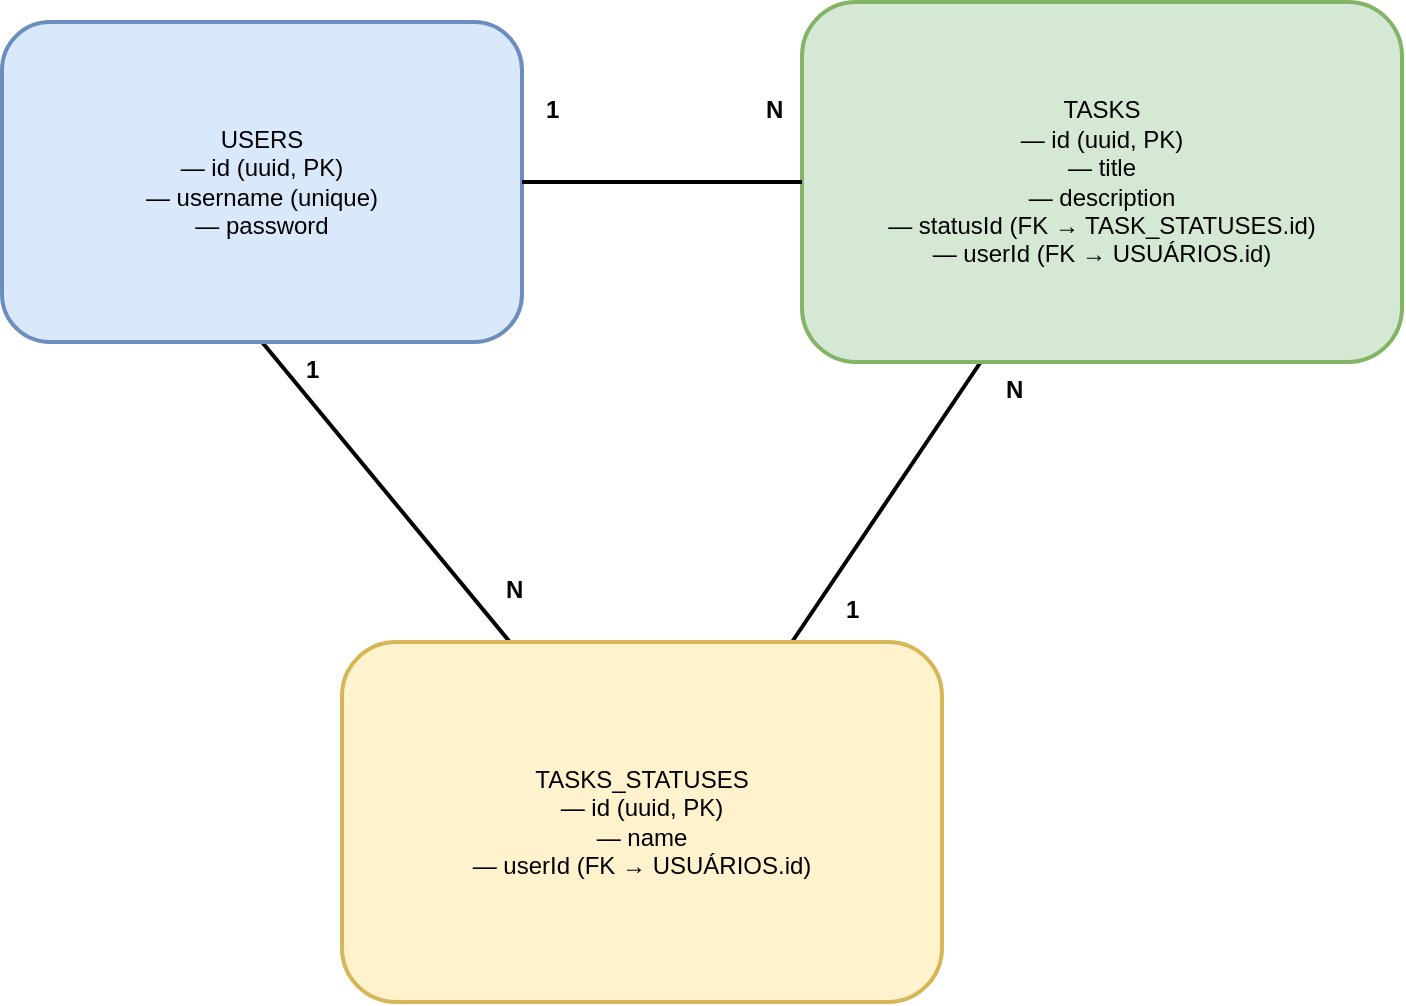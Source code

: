 <mxfile>
    <diagram id="erd-1n-v3" name="ERD Essencial 1:N v3">
        <mxGraphModel dx="1155" dy="825" grid="1" gridSize="10" guides="1" tooltips="1" connect="1" arrows="1" fold="1" page="1" pageScale="1" pageWidth="1100" pageHeight="850" math="0" shadow="0">
            <root>
                <mxCell id="0"/>
                <mxCell id="1" parent="0"/>
                <mxCell id="3" style="edgeStyle=none;html=1;entryX=0.5;entryY=0;entryDx=0;entryDy=0;strokeColor=default;endArrow=none;endFill=0;strokeWidth=2;" edge="1" parent="1">
                    <mxGeometry relative="1" as="geometry">
                        <mxPoint x="249.997" y="320" as="sourcePoint"/>
                        <mxPoint x="373.91" y="470" as="targetPoint"/>
                    </mxGeometry>
                </mxCell>
                <mxCell id="users" value="USERS&lt;br&gt;— id (uuid, PK)&lt;br&gt;— username (unique)&lt;br&gt;— password" style="rounded=1;whiteSpace=wrap;html=1;strokeWidth=2;fillColor=#dae8fc;strokeColor=#6c8ebf;" parent="1" vertex="1">
                    <mxGeometry x="120" y="160" width="260" height="160" as="geometry"/>
                </mxCell>
                <mxCell id="7" style="edgeStyle=none;html=1;entryX=0.75;entryY=0;entryDx=0;entryDy=0;strokeWidth=2;endArrow=none;endFill=0;" edge="1" parent="1" source="tasks" target="2">
                    <mxGeometry relative="1" as="geometry"/>
                </mxCell>
                <mxCell id="tasks" value="TASKS&lt;br&gt;— id (uuid, PK)&lt;br&gt;— title&lt;div&gt;&lt;span style=&quot;color: rgb(0, 0, 0);&quot;&gt;— description&lt;/span&gt;&lt;font color=&quot;#000000&quot;&gt;&lt;br&gt;&lt;/font&gt;— statusId (FK&amp;nbsp;&lt;span style=&quot;color: rgb(0, 0, 0);&quot;&gt;→ TASK_STATUSES.id&lt;/span&gt;)&lt;div&gt;&lt;span style=&quot;color: rgb(0, 0, 0);&quot;&gt;— userId (FK → USUÁRIOS.id)&lt;/span&gt;&lt;br&gt;&lt;/div&gt;&lt;/div&gt;" style="rounded=1;whiteSpace=wrap;html=1;strokeWidth=2;fillColor=#d5e8d4;strokeColor=#82b366;" parent="1" vertex="1">
                    <mxGeometry x="520" y="150" width="300" height="180" as="geometry"/>
                </mxCell>
                <mxCell id="rel" value="" style="endArrow=none;strokeWidth=2;" parent="1" source="users" target="tasks" edge="1">
                    <mxGeometry relative="1" as="geometry"/>
                </mxCell>
                <mxCell id="label1" value="1" style="text;html=1;strokeColor=none;fillColor=none;fontStyle=1;" parent="1" vertex="1">
                    <mxGeometry x="390" y="190" width="20" height="20" as="geometry"/>
                </mxCell>
                <mxCell id="labelN" value="N" style="text;html=1;strokeColor=none;fillColor=none;fontStyle=1;" parent="1" vertex="1">
                    <mxGeometry x="500" y="190" width="20" height="20" as="geometry"/>
                </mxCell>
                <mxCell id="2" value="TASKS_STATUSES&lt;br&gt;— id (uuid, PK)&lt;br&gt;— name&lt;div&gt;&lt;div&gt;&lt;span style=&quot;color: rgb(0, 0, 0);&quot;&gt;— userId (FK → USUÁRIOS.id)&lt;/span&gt;&lt;br&gt;&lt;/div&gt;&lt;/div&gt;" style="rounded=1;whiteSpace=wrap;html=1;strokeWidth=2;fillColor=#fff2cc;strokeColor=#d6b656;" vertex="1" parent="1">
                    <mxGeometry x="290" y="470" width="300" height="180" as="geometry"/>
                </mxCell>
                <mxCell id="4" value="1" style="text;html=1;strokeColor=none;fillColor=none;fontStyle=1;" vertex="1" parent="1">
                    <mxGeometry x="270" y="320" width="20" height="20" as="geometry"/>
                </mxCell>
                <mxCell id="5" value="N" style="text;html=1;strokeColor=none;fillColor=none;fontStyle=1;" vertex="1" parent="1">
                    <mxGeometry x="370" y="430" width="20" height="20" as="geometry"/>
                </mxCell>
                <mxCell id="8" value="N" style="text;html=1;strokeColor=none;fillColor=none;fontStyle=1;" vertex="1" parent="1">
                    <mxGeometry x="620" y="330" width="20" height="20" as="geometry"/>
                </mxCell>
                <mxCell id="9" value="1" style="text;html=1;strokeColor=none;fillColor=none;fontStyle=1;" vertex="1" parent="1">
                    <mxGeometry x="540" y="440" width="20" height="20" as="geometry"/>
                </mxCell>
            </root>
        </mxGraphModel>
    </diagram>
</mxfile>